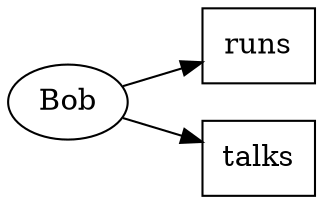 digraph headsplit{

rankdir=LR;

bob  [label="Bob"]
runs [shape=box]
talks [shape=box]

bob -> runs
bob -> talks

} 
